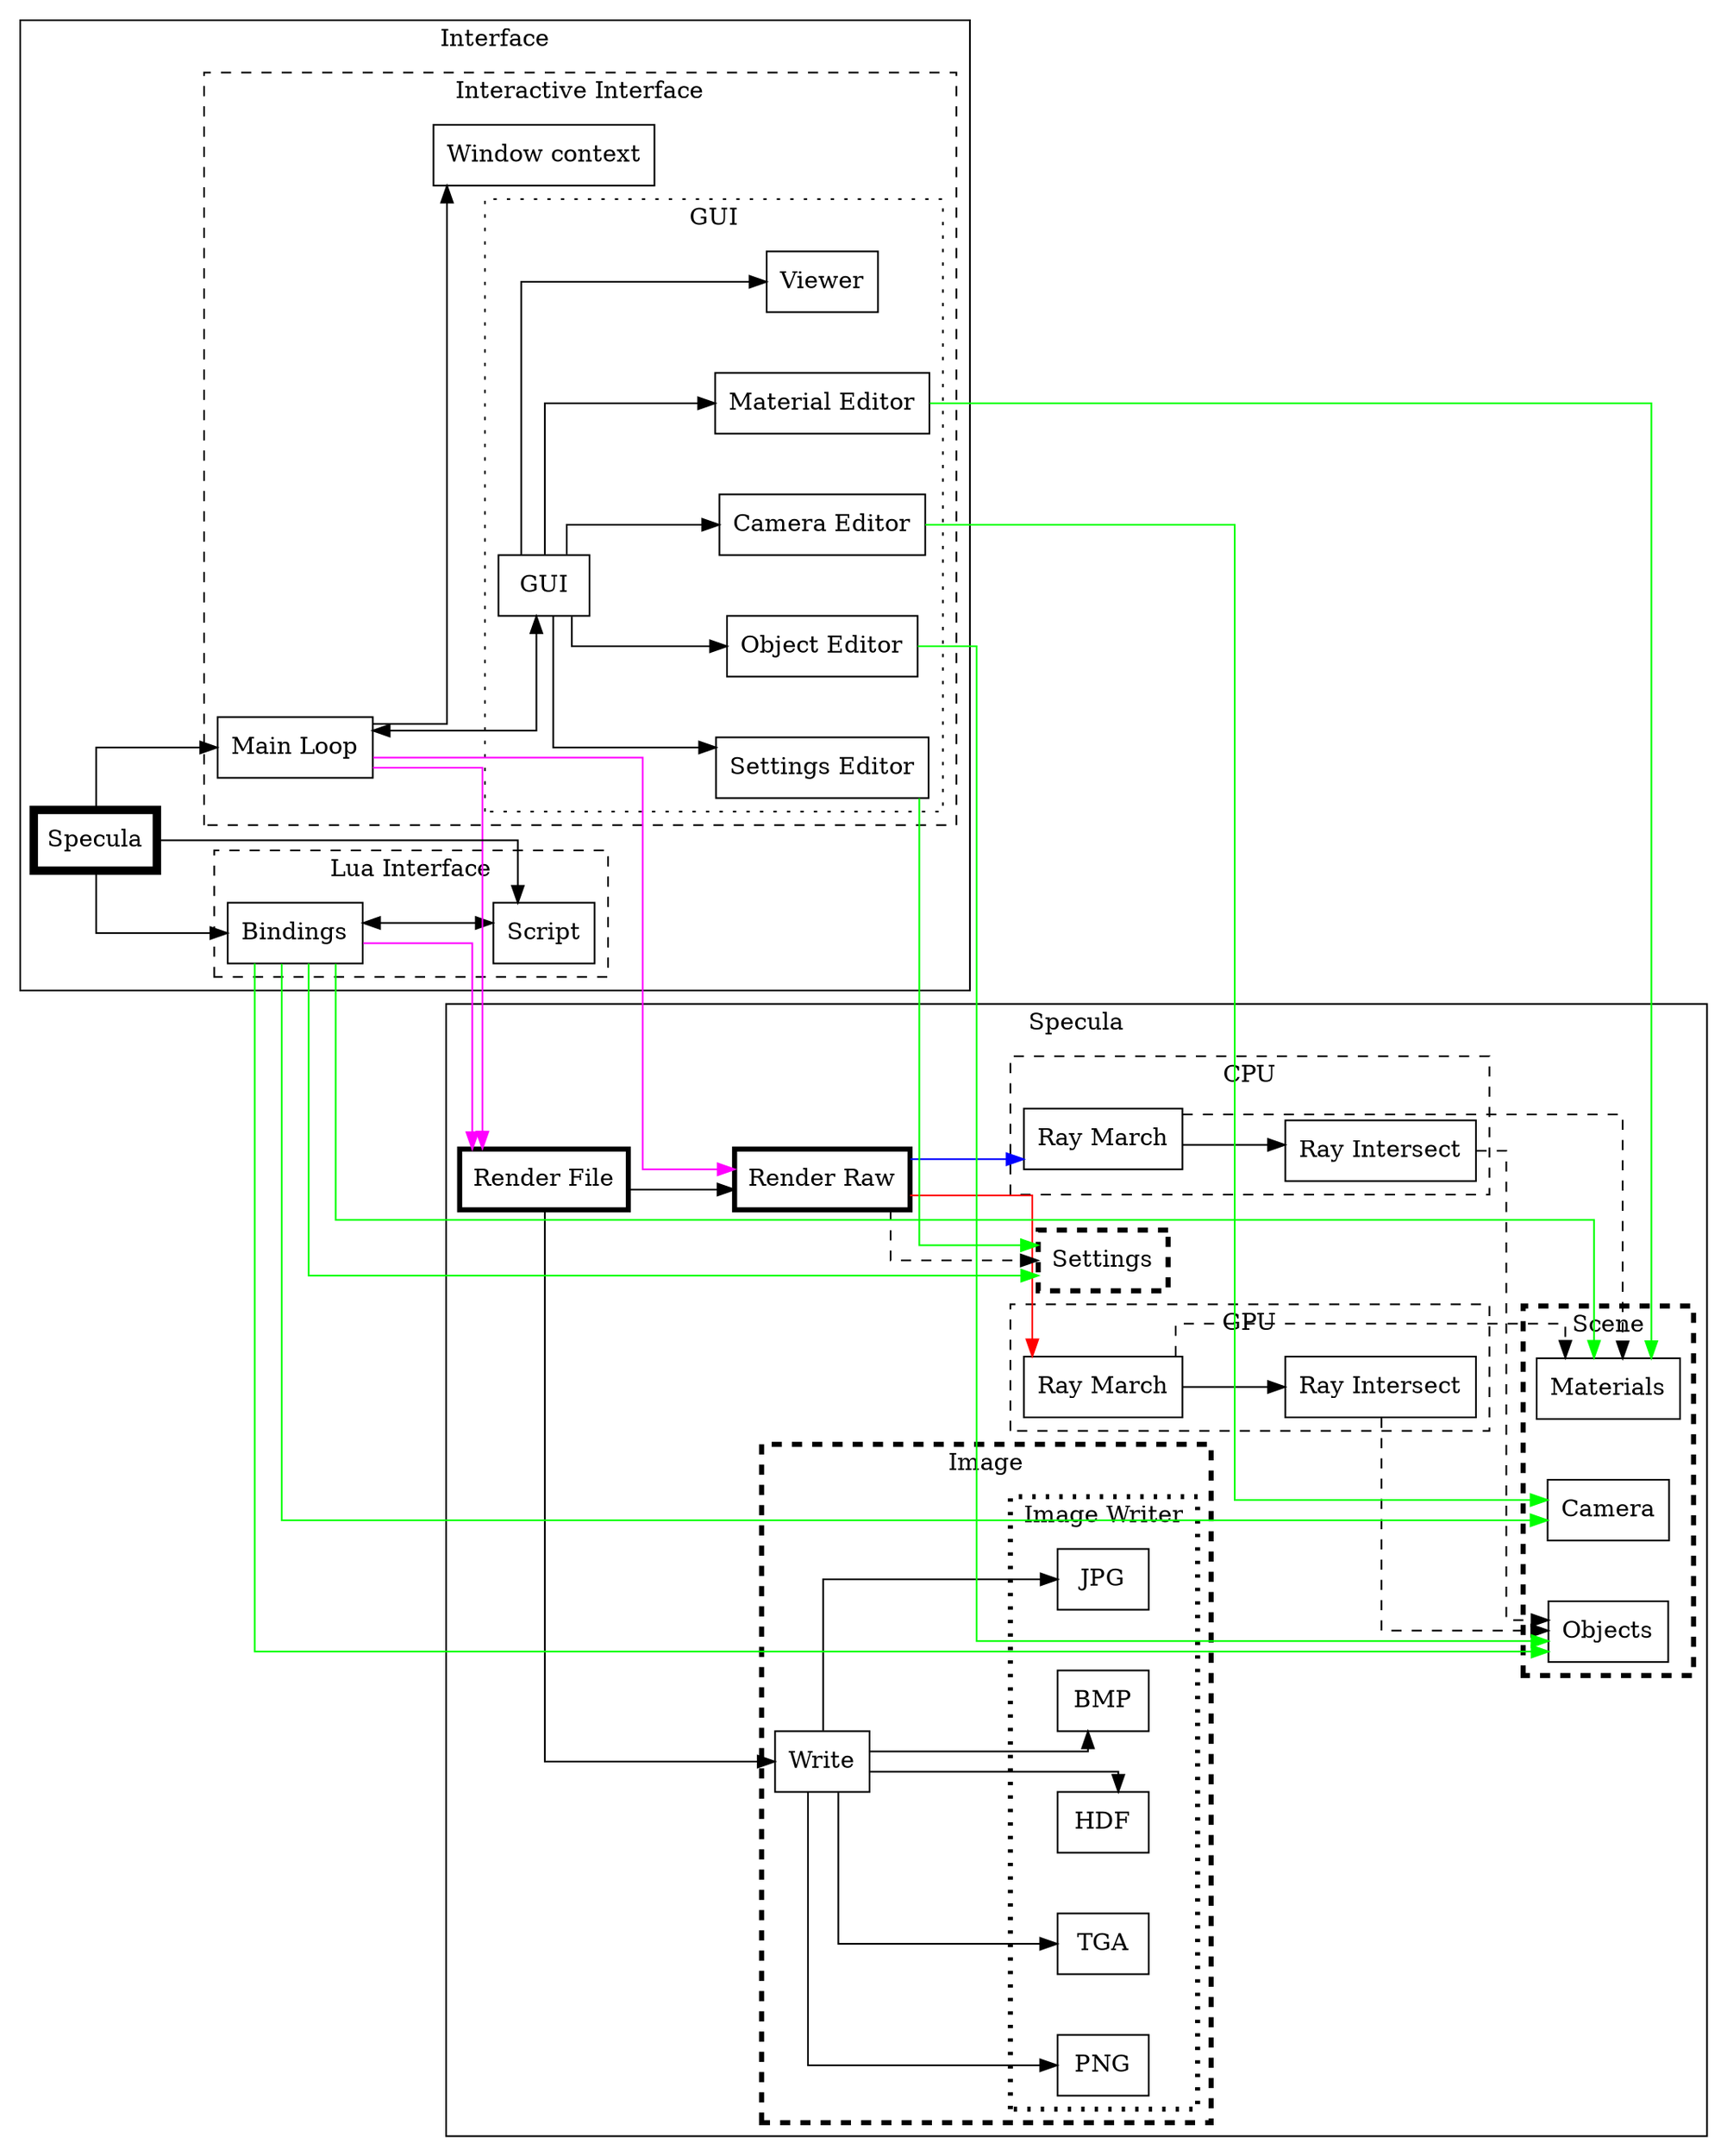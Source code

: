 digraph G {
    node[shape="box"];
    graph[splines="ortho", nodesep=0.5, rankdir="LR", concentrate=true]
    subgraph cluster_specula {
        label="Specula";
        subgraph cluster_scene {
            style="dashed";
            label="Scene";
            penwidth=3;
            camera[label="Camera"];
            objects[label="Objects"];
            materials[label="Materials"];
        };
        subgraph cluster_image {
            style="dashed";
            label="Image";
            penwidth=3;
            write_img[label="Write"];
            subgraph cluster_image_type {
                style="dotted";
                label="Image Writer";
                write_img_png[label="PNG"];
                write_img_jpg[label="JPG"];
                write_img_bmp[label="BMP"];
                write_img_hdr[label="HDF"];
                write_img_tga[label="TGA"];
            };
            write_img->write_img_bmp;
            write_img->write_img_jpg;
            write_img->write_img_png;
            write_img->write_img_hdr;
            write_img->write_img_tga;
        };
        subgraph cluster_cpu {
            style="dashed";
            label="CPU";
            cpu_ray_intersect[label="Ray Intersect"];
            cpu_ray_march[label="Ray March"];
            cpu_ray_march->cpu_ray_intersect;
        };
        subgraph cluster_gpu {
            style="dashed";
            label="GPU";
            gpu_ray_intersect[label="Ray Intersect"];
            gpu_ray_march[label="Ray March"];
            gpu_ray_march->gpu_ray_intersect;
        };
        settings[label="Settings", style="dashed", penwidth=3];
        render_to_file[label="Render File", penwidth=3];
        render_to_img[label="Render Raw", penwidth=3];

        render_to_file->render_to_img;
        render_to_file->write_img;
        render_to_img->settings[style="dashed"];
        render_to_img->gpu_ray_march[color="red"];
        render_to_img->cpu_ray_march[color="blue"];

        gpu_ray_intersect->objects[style="dashed"];
        cpu_ray_intersect->objects[style="dashed"];
        gpu_ray_march->materials[style="dashed"];
        cpu_ray_march->materials[style="dashed"];
    };

    subgraph cluster_interface {
        style="solid";
        label="Interface";
        subgraph cluster_lua {
            style="dashed";
            label="Lua Interface";
            lua_bindings[label="Bindings"];
            lua_script[label="Script"];
            lua_bindings->lua_script[dir="both"];
        };
        subgraph cluster_interactive {
            style="dashed";
            label="Interactive Interface";
            subgraph cluster_gui {
                style="dotted";
                label="GUI";
                inter_gui[label="GUI"];
                inter_vp[label="Viewer"];
                inter_mat[label="Material Editor"];
                inter_obj[label="Object Editor"];
                inter_settings[label="Settings Editor"];
                inter_camera[label="Camera Editor"];
                inter_gui->inter_mat;
                inter_gui->inter_obj;
                inter_gui->inter_settings;
                inter_gui->inter_camera;
                inter_gui->inter_vp;
            };
            inter_loop[label="Main Loop"];
            inter_glfw[label="Window context"];
            inter_loop->inter_glfw;
            inter_loop->inter_gui[dir="both"];
            // inter_gui->inter_loop;
        };
        main[label="Specula", penwidth=5];
        main->lua_bindings;
        main->lua_script;
        main->inter_loop;
    };
    lua_bindings->settings[color="green"];
    lua_bindings->camera[color="green"];
    lua_bindings->objects[color="green"];
    lua_bindings->materials[color="green"];
    lua_bindings->render_to_file[color="magenta"];
    inter_mat->materials[color="green"];
    inter_obj->objects[color="green"];
    inter_settings->settings[color="green"];
    inter_camera->camera[color="green"];
    inter_loop->render_to_img[color="magenta"];
    inter_loop->render_to_file[color="magenta"];
}
